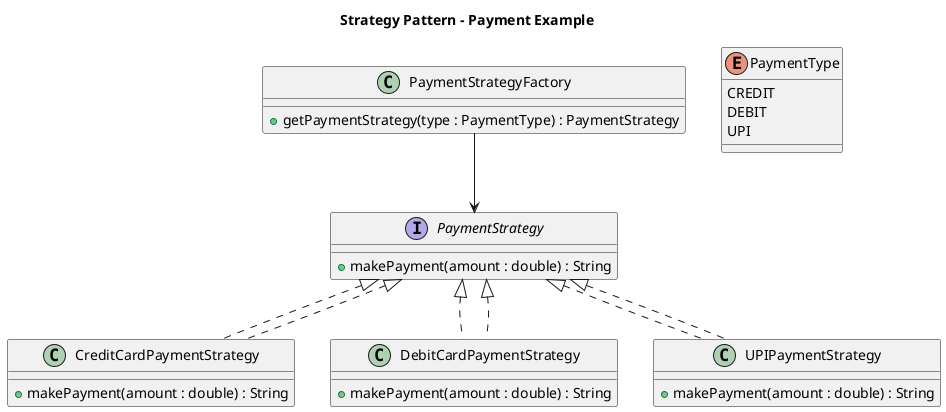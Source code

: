 @startuml
title Strategy Pattern - Payment Example

interface PaymentStrategy {
    + makePayment(amount : double) : String
}

class CreditCardPaymentStrategy implements PaymentStrategy {
    + makePayment(amount : double) : String
}

class DebitCardPaymentStrategy implements PaymentStrategy {
    + makePayment(amount : double) : String
}

class UPIPaymentStrategy implements PaymentStrategy {
    + makePayment(amount : double) : String
}

enum PaymentType {
    CREDIT
    DEBIT
    UPI
}

class PaymentStrategyFactory {
    + getPaymentStrategy(type : PaymentType) : PaymentStrategy
}

PaymentStrategy <|.. CreditCardPaymentStrategy
PaymentStrategy <|.. DebitCardPaymentStrategy
PaymentStrategy <|.. UPIPaymentStrategy

PaymentStrategyFactory --> PaymentStrategy

@enduml
